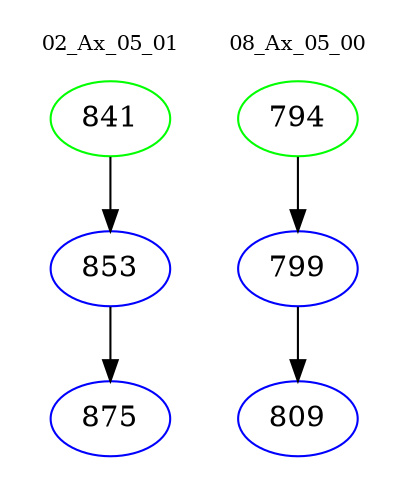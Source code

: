 digraph{
subgraph cluster_0 {
color = white
label = "02_Ax_05_01";
fontsize=10;
T0_841 [label="841", color="green"]
T0_841 -> T0_853 [color="black"]
T0_853 [label="853", color="blue"]
T0_853 -> T0_875 [color="black"]
T0_875 [label="875", color="blue"]
}
subgraph cluster_1 {
color = white
label = "08_Ax_05_00";
fontsize=10;
T1_794 [label="794", color="green"]
T1_794 -> T1_799 [color="black"]
T1_799 [label="799", color="blue"]
T1_799 -> T1_809 [color="black"]
T1_809 [label="809", color="blue"]
}
}

